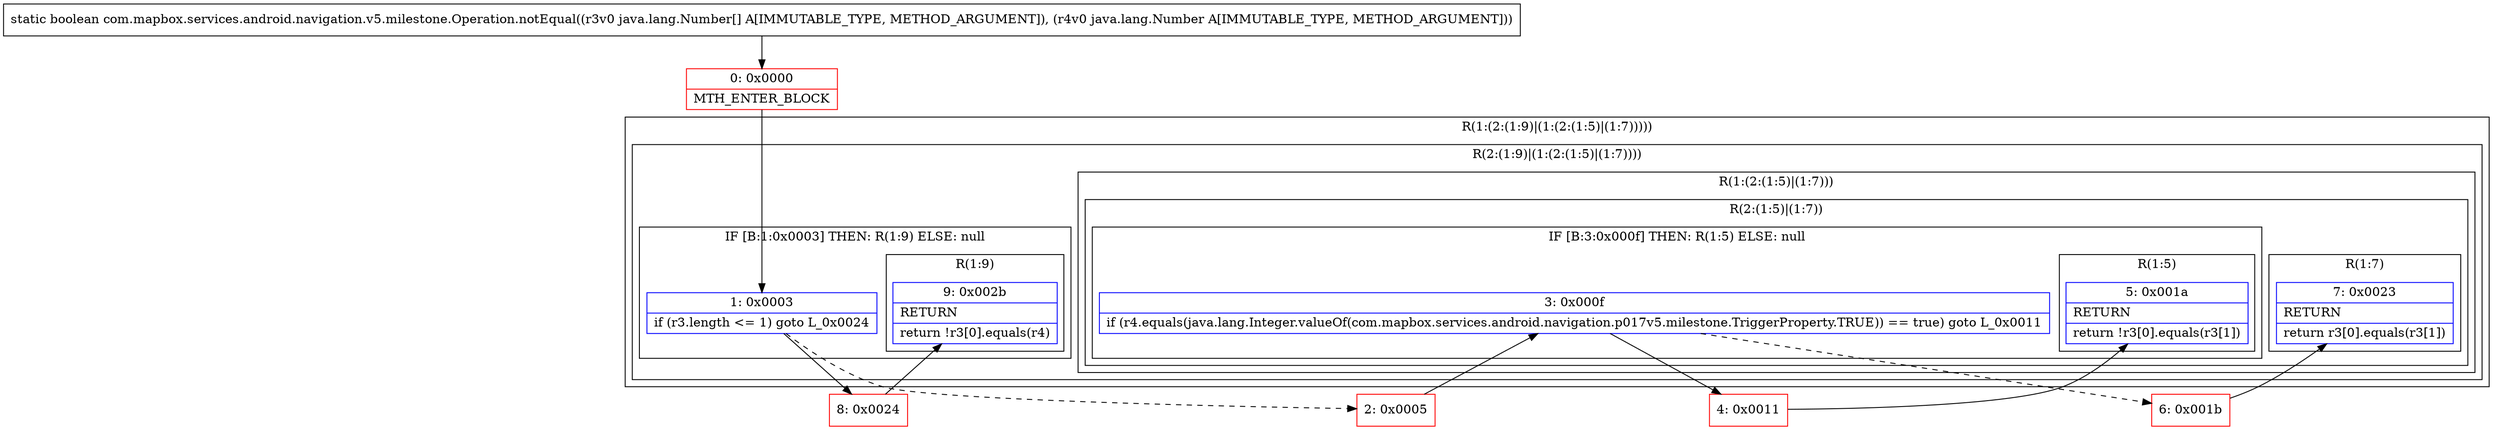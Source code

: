digraph "CFG forcom.mapbox.services.android.navigation.v5.milestone.Operation.notEqual([Ljava\/lang\/Number;Ljava\/lang\/Number;)Z" {
subgraph cluster_Region_1584732965 {
label = "R(1:(2:(1:9)|(1:(2:(1:5)|(1:7)))))";
node [shape=record,color=blue];
subgraph cluster_Region_1246931596 {
label = "R(2:(1:9)|(1:(2:(1:5)|(1:7))))";
node [shape=record,color=blue];
subgraph cluster_IfRegion_481901056 {
label = "IF [B:1:0x0003] THEN: R(1:9) ELSE: null";
node [shape=record,color=blue];
Node_1 [shape=record,label="{1\:\ 0x0003|if (r3.length \<= 1) goto L_0x0024\l}"];
subgraph cluster_Region_1989284873 {
label = "R(1:9)";
node [shape=record,color=blue];
Node_9 [shape=record,label="{9\:\ 0x002b|RETURN\l|return !r3[0].equals(r4)\l}"];
}
}
subgraph cluster_Region_13141453 {
label = "R(1:(2:(1:5)|(1:7)))";
node [shape=record,color=blue];
subgraph cluster_Region_1594972562 {
label = "R(2:(1:5)|(1:7))";
node [shape=record,color=blue];
subgraph cluster_IfRegion_170721610 {
label = "IF [B:3:0x000f] THEN: R(1:5) ELSE: null";
node [shape=record,color=blue];
Node_3 [shape=record,label="{3\:\ 0x000f|if (r4.equals(java.lang.Integer.valueOf(com.mapbox.services.android.navigation.p017v5.milestone.TriggerProperty.TRUE)) == true) goto L_0x0011\l}"];
subgraph cluster_Region_1828286042 {
label = "R(1:5)";
node [shape=record,color=blue];
Node_5 [shape=record,label="{5\:\ 0x001a|RETURN\l|return !r3[0].equals(r3[1])\l}"];
}
}
subgraph cluster_Region_685471973 {
label = "R(1:7)";
node [shape=record,color=blue];
Node_7 [shape=record,label="{7\:\ 0x0023|RETURN\l|return r3[0].equals(r3[1])\l}"];
}
}
}
}
}
Node_0 [shape=record,color=red,label="{0\:\ 0x0000|MTH_ENTER_BLOCK\l}"];
Node_2 [shape=record,color=red,label="{2\:\ 0x0005}"];
Node_4 [shape=record,color=red,label="{4\:\ 0x0011}"];
Node_6 [shape=record,color=red,label="{6\:\ 0x001b}"];
Node_8 [shape=record,color=red,label="{8\:\ 0x0024}"];
MethodNode[shape=record,label="{static boolean com.mapbox.services.android.navigation.v5.milestone.Operation.notEqual((r3v0 java.lang.Number[] A[IMMUTABLE_TYPE, METHOD_ARGUMENT]), (r4v0 java.lang.Number A[IMMUTABLE_TYPE, METHOD_ARGUMENT])) }"];
MethodNode -> Node_0;
Node_1 -> Node_2[style=dashed];
Node_1 -> Node_8;
Node_3 -> Node_4;
Node_3 -> Node_6[style=dashed];
Node_0 -> Node_1;
Node_2 -> Node_3;
Node_4 -> Node_5;
Node_6 -> Node_7;
Node_8 -> Node_9;
}

